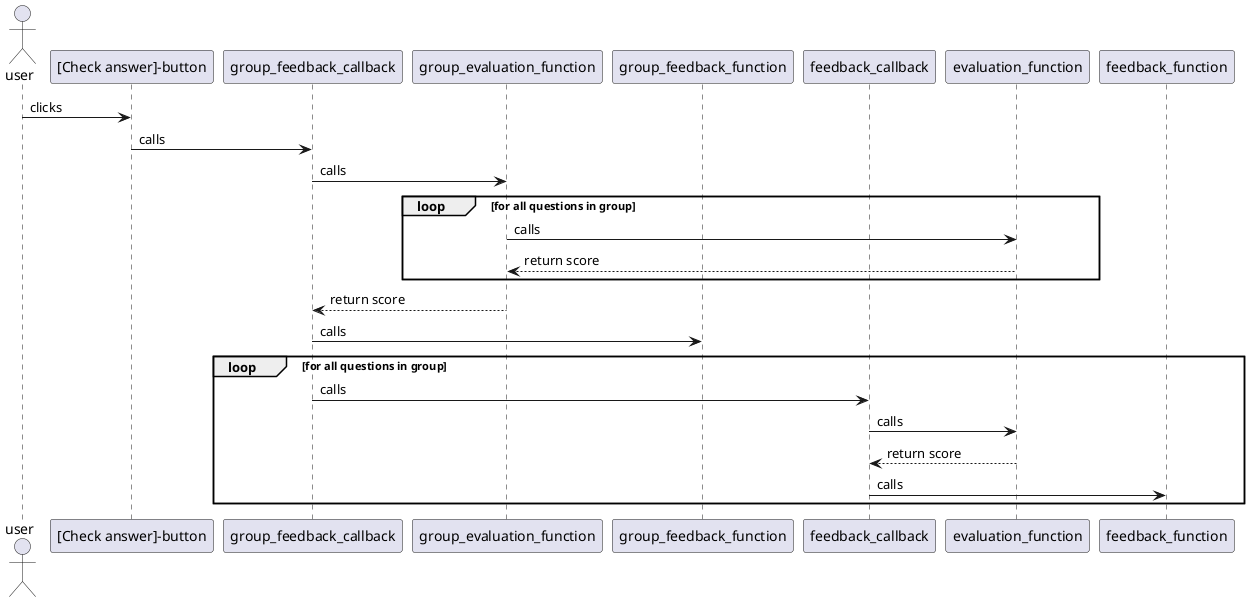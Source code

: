 @startuml
actor user
participant "[Check answer]-button" as check_answer
participant group_feedback_callback
participant group_evaluation_function
participant group_feedback_function
participant feedback_callback
participant evaluation_function
participant feedback_function

user -> check_answer : clicks
check_answer -> group_feedback_callback : calls
group_feedback_callback -> group_evaluation_function : calls
loop for all questions in group
    group_evaluation_function -> evaluation_function : calls
    evaluation_function --> group_evaluation_function : return score
end
group_evaluation_function --> group_feedback_callback : return score
group_feedback_callback -> group_feedback_function : calls

loop for all questions in group
    group_feedback_callback -> feedback_callback : calls
    feedback_callback -> evaluation_function : calls
    evaluation_function --> feedback_callback: return score
    feedback_callback -> feedback_function : calls
end


@enduml